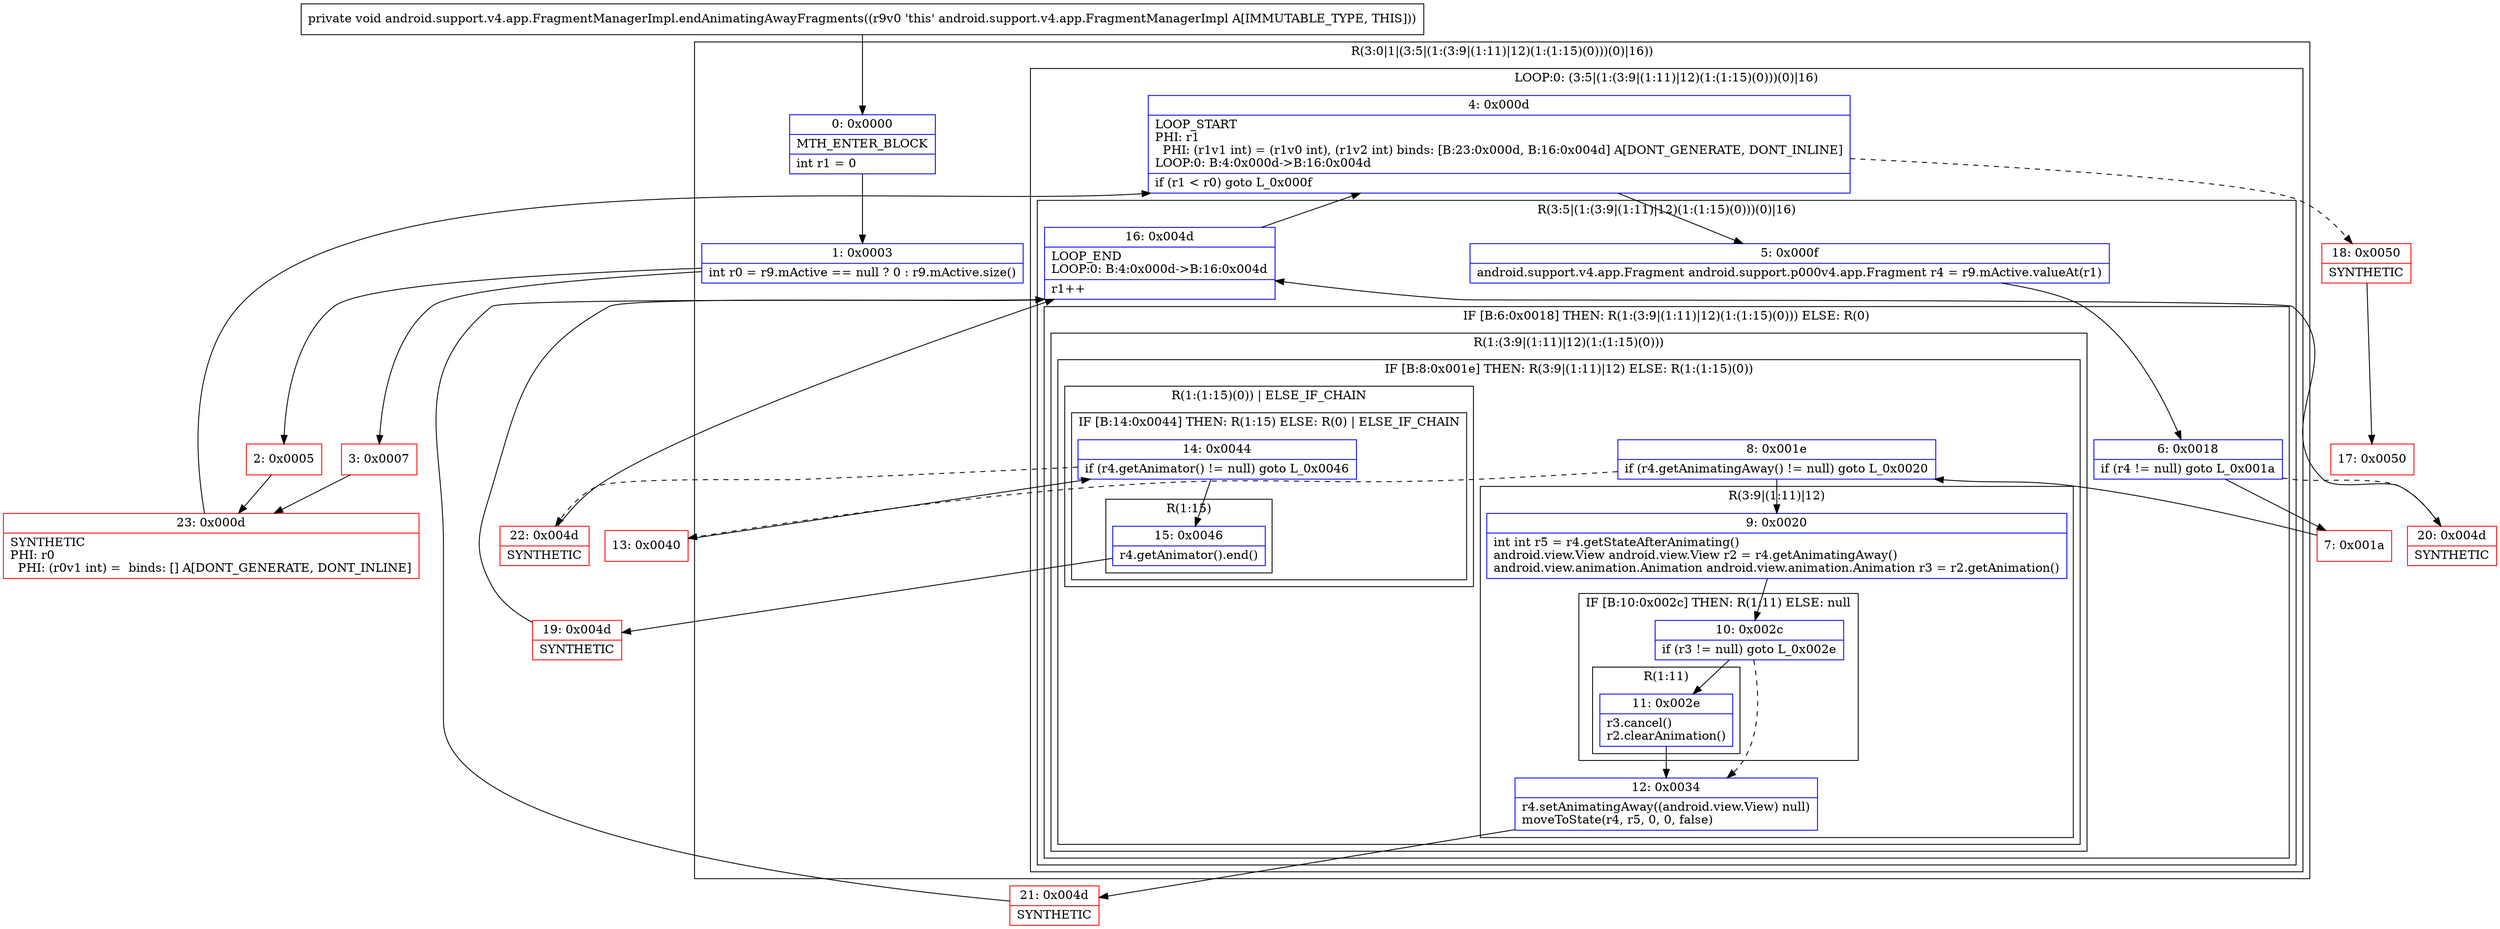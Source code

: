 digraph "CFG forandroid.support.v4.app.FragmentManagerImpl.endAnimatingAwayFragments()V" {
subgraph cluster_Region_292995392 {
label = "R(3:0|1|(3:5|(1:(3:9|(1:11)|12)(1:(1:15)(0)))(0)|16))";
node [shape=record,color=blue];
Node_0 [shape=record,label="{0\:\ 0x0000|MTH_ENTER_BLOCK\l|int r1 = 0\l}"];
Node_1 [shape=record,label="{1\:\ 0x0003|int r0 = r9.mActive == null ? 0 : r9.mActive.size()\l}"];
subgraph cluster_LoopRegion_240559623 {
label = "LOOP:0: (3:5|(1:(3:9|(1:11)|12)(1:(1:15)(0)))(0)|16)";
node [shape=record,color=blue];
Node_4 [shape=record,label="{4\:\ 0x000d|LOOP_START\lPHI: r1 \l  PHI: (r1v1 int) = (r1v0 int), (r1v2 int) binds: [B:23:0x000d, B:16:0x004d] A[DONT_GENERATE, DONT_INLINE]\lLOOP:0: B:4:0x000d\-\>B:16:0x004d\l|if (r1 \< r0) goto L_0x000f\l}"];
subgraph cluster_Region_1526424061 {
label = "R(3:5|(1:(3:9|(1:11)|12)(1:(1:15)(0)))(0)|16)";
node [shape=record,color=blue];
Node_5 [shape=record,label="{5\:\ 0x000f|android.support.v4.app.Fragment android.support.p000v4.app.Fragment r4 = r9.mActive.valueAt(r1)\l}"];
subgraph cluster_IfRegion_739802748 {
label = "IF [B:6:0x0018] THEN: R(1:(3:9|(1:11)|12)(1:(1:15)(0))) ELSE: R(0)";
node [shape=record,color=blue];
Node_6 [shape=record,label="{6\:\ 0x0018|if (r4 != null) goto L_0x001a\l}"];
subgraph cluster_Region_253467953 {
label = "R(1:(3:9|(1:11)|12)(1:(1:15)(0)))";
node [shape=record,color=blue];
subgraph cluster_IfRegion_188995198 {
label = "IF [B:8:0x001e] THEN: R(3:9|(1:11)|12) ELSE: R(1:(1:15)(0))";
node [shape=record,color=blue];
Node_8 [shape=record,label="{8\:\ 0x001e|if (r4.getAnimatingAway() != null) goto L_0x0020\l}"];
subgraph cluster_Region_807288719 {
label = "R(3:9|(1:11)|12)";
node [shape=record,color=blue];
Node_9 [shape=record,label="{9\:\ 0x0020|int int r5 = r4.getStateAfterAnimating()\landroid.view.View android.view.View r2 = r4.getAnimatingAway()\landroid.view.animation.Animation android.view.animation.Animation r3 = r2.getAnimation()\l}"];
subgraph cluster_IfRegion_170477067 {
label = "IF [B:10:0x002c] THEN: R(1:11) ELSE: null";
node [shape=record,color=blue];
Node_10 [shape=record,label="{10\:\ 0x002c|if (r3 != null) goto L_0x002e\l}"];
subgraph cluster_Region_1267399346 {
label = "R(1:11)";
node [shape=record,color=blue];
Node_11 [shape=record,label="{11\:\ 0x002e|r3.cancel()\lr2.clearAnimation()\l}"];
}
}
Node_12 [shape=record,label="{12\:\ 0x0034|r4.setAnimatingAway((android.view.View) null)\lmoveToState(r4, r5, 0, 0, false)\l}"];
}
subgraph cluster_Region_1776303691 {
label = "R(1:(1:15)(0)) | ELSE_IF_CHAIN\l";
node [shape=record,color=blue];
subgraph cluster_IfRegion_829117688 {
label = "IF [B:14:0x0044] THEN: R(1:15) ELSE: R(0) | ELSE_IF_CHAIN\l";
node [shape=record,color=blue];
Node_14 [shape=record,label="{14\:\ 0x0044|if (r4.getAnimator() != null) goto L_0x0046\l}"];
subgraph cluster_Region_1592731447 {
label = "R(1:15)";
node [shape=record,color=blue];
Node_15 [shape=record,label="{15\:\ 0x0046|r4.getAnimator().end()\l}"];
}
subgraph cluster_Region_2008147366 {
label = "R(0)";
node [shape=record,color=blue];
}
}
}
}
}
subgraph cluster_Region_1328452090 {
label = "R(0)";
node [shape=record,color=blue];
}
}
Node_16 [shape=record,label="{16\:\ 0x004d|LOOP_END\lLOOP:0: B:4:0x000d\-\>B:16:0x004d\l|r1++\l}"];
}
}
}
Node_2 [shape=record,color=red,label="{2\:\ 0x0005}"];
Node_3 [shape=record,color=red,label="{3\:\ 0x0007}"];
Node_7 [shape=record,color=red,label="{7\:\ 0x001a}"];
Node_13 [shape=record,color=red,label="{13\:\ 0x0040}"];
Node_17 [shape=record,color=red,label="{17\:\ 0x0050}"];
Node_18 [shape=record,color=red,label="{18\:\ 0x0050|SYNTHETIC\l}"];
Node_19 [shape=record,color=red,label="{19\:\ 0x004d|SYNTHETIC\l}"];
Node_20 [shape=record,color=red,label="{20\:\ 0x004d|SYNTHETIC\l}"];
Node_21 [shape=record,color=red,label="{21\:\ 0x004d|SYNTHETIC\l}"];
Node_22 [shape=record,color=red,label="{22\:\ 0x004d|SYNTHETIC\l}"];
Node_23 [shape=record,color=red,label="{23\:\ 0x000d|SYNTHETIC\lPHI: r0 \l  PHI: (r0v1 int) =  binds: [] A[DONT_GENERATE, DONT_INLINE]\l}"];
MethodNode[shape=record,label="{private void android.support.v4.app.FragmentManagerImpl.endAnimatingAwayFragments((r9v0 'this' android.support.v4.app.FragmentManagerImpl A[IMMUTABLE_TYPE, THIS])) }"];
MethodNode -> Node_0;
Node_0 -> Node_1;
Node_1 -> Node_2;
Node_1 -> Node_3;
Node_4 -> Node_5;
Node_4 -> Node_18[style=dashed];
Node_5 -> Node_6;
Node_6 -> Node_7;
Node_6 -> Node_20[style=dashed];
Node_8 -> Node_9;
Node_8 -> Node_13[style=dashed];
Node_9 -> Node_10;
Node_10 -> Node_11;
Node_10 -> Node_12[style=dashed];
Node_11 -> Node_12;
Node_12 -> Node_21;
Node_14 -> Node_15;
Node_14 -> Node_22[style=dashed];
Node_15 -> Node_19;
Node_16 -> Node_4;
Node_2 -> Node_23;
Node_3 -> Node_23;
Node_7 -> Node_8;
Node_13 -> Node_14;
Node_18 -> Node_17;
Node_19 -> Node_16;
Node_20 -> Node_16;
Node_21 -> Node_16;
Node_22 -> Node_16;
Node_23 -> Node_4;
}


